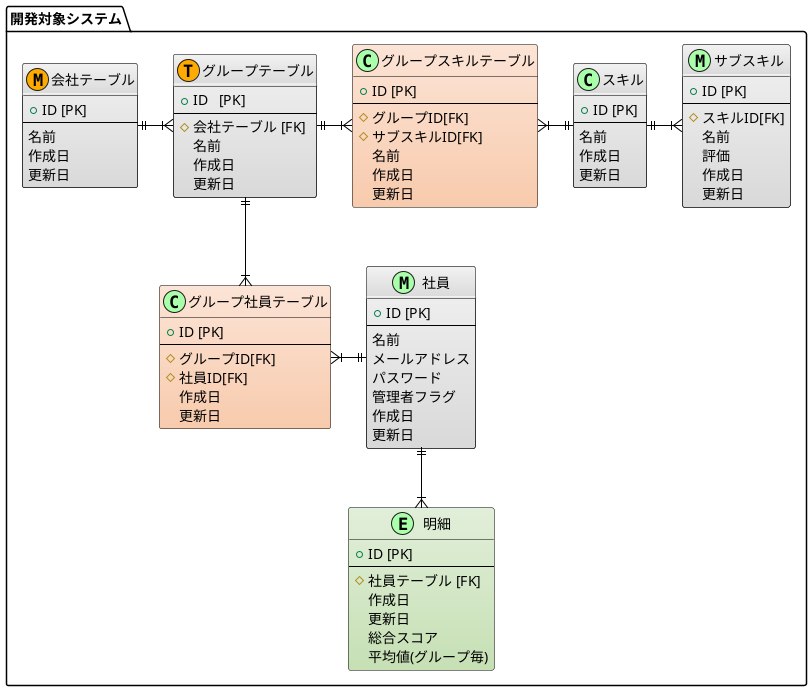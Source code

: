 @startuml

/'
  図の中で目立たせたいエンティティに着色するための
  色の名前（定数）を定義します。
'/
!define MAIN_ENTITY #E2EFDA-C6E0B4
!define MAIN_ENTITY_2 #FCE4D6-F8CBAD

/' 他の色も、用途が分りやすいように名前をつけます。 '/
!define METAL #F2F2F2-D9D9D9
!define MASTER_MARK_COLOR AAFFAA
!define TRANSACTION_MARK_COLOR FFAA00
!define CHUKAN_COLOR E050CC

/'
  デフォルトのスタイルを設定します。
  この場合の指定は class です。entity ではエラーになります。
'/
skinparam class {
    BackgroundColor METAL
    BorderColor Black
    ArrowColor Black
}

package "開発対象システム" as target_system {
    /'
      マスターテーブルを M、トランザクションを T などと安直にしていますが、
      チーム内でルールを決めればなんでも良いと思います。交差テーブルは "I" とか。
      角丸四角形が描けない代替です。
      １文字なら "主" とか "従" とか日本語でも OK だったのが受ける。
     '/

    entity "会社テーブル" as company <<M,TRANSACTION_MARK_COLOR>> {
        + ID [PK]
        --
        名前
        作成日
        更新日
    }

    entity "グループテーブル" as group <<T,TRANSACTION_MARK_COLOR>> {
        + ID   [PK]
        --
        # 会社テーブル [FK]
        名前
        作成日
        更新日
    }

    entity "グループ社員テーブル" as group_users <<C,MASTER_MARK_COLOR>> MAIN_ENTITY_2 {
        + ID [PK]
        --
        # グループID[FK]
        # 社員ID[FK]
        作成日
        更新日
    }

    entity "社員" as users <<M,MASTER_MARK_COLOR>> {
        + ID [PK]
        --
        名前
        メールアドレス
        パスワード
        管理者フラグ
        作成日
        更新日
    }

    entity "明細" as skilldetail <<E,MASTER_MARK_COLOR>> MAIN_ENTITY {
        + ID [PK]
        --
        # 社員テーブル [FK]
        作成日
        更新日
        総合スコア
        平均値(グループ毎)
    }

    entity "グループスキルテーブル" as group_skill <<C,MASTER_MARK_COLOR>> MAIN_ENTITY_2 {
        + ID [PK]
        --
        # グループID[FK]
        # サブスキルID[FK]
        名前
        作成日
        更新日
    }

    entity "スキル" as skill <<C,MASTER_MARK_COLOR>> {
        + ID [PK]
        --
        名前
        作成日
        更新日
    }


    entity "サブスキル" as subskill <<M,MASTER_MARK_COLOR>> {
        + ID [PK]
        --
        # スキルID[FK]
        名前
        評価
        作成日
        更新日
    }

    /'リソース系'/
    company ||-ri-|{    group

    users   ||-do-|{    skilldetail
    skill ||-ri-|{ subskill

    /'中間テーブル'/
    group_users }|-up-|| group
    group_users }|-ri-|| users

    group_skill }|-ri-|| skill
    group ||-ri-|{ group_skill

}



/'note bottom of customer : コメントは\nこんなふうに書きます'/


@enduml

